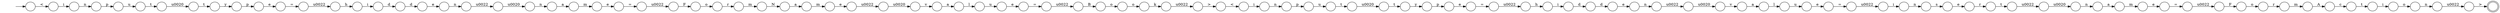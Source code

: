 digraph Automaton {
  rankdir = LR;
  0 [shape=circle,label=""];
  0 -> 8 [label="k"]
  1 [shape=circle,label=""];
  1 -> 56 [label="\u0022"]
  2 [shape=circle,label=""];
  2 -> 50 [label="d"]
  3 [shape=circle,label=""];
  3 -> 23 [label="t"]
  4 [shape=circle,label=""];
  4 -> 20 [label="n"]
  5 [shape=circle,label=""];
  5 -> 19 [label="t"]
  6 [shape=circle,label=""];
  6 -> 3 [label="\u0020"]
  7 [shape=circle,label=""];
  7 -> 97 [label="t"]
  8 [shape=circle,label=""];
  8 -> 53 [label="\u0022"]
  9 [shape=circle,label=""];
  9 -> 35 [label="m"]
  10 [shape=circle,label=""];
  10 -> 103 [label="\u0022"]
  11 [shape=circle,label=""];
  11 -> 9 [label="a"]
  12 [shape=circle,label=""];
  12 -> 71 [label="m"]
  13 [shape=circle,label=""];
  13 -> 94 [label="e"]
  14 [shape=circle,label=""];
  14 -> 48 [label="d"]
  15 [shape=circle,label=""];
  15 -> 61 [label="\u0020"]
  16 [shape=circle,label=""];
  16 -> 102 [label="e"]
  17 [shape=circle,label=""];
  17 -> 75 [label="i"]
  18 [shape=circle,label=""];
  18 -> 37 [label="n"]
  19 [shape=circle,label=""];
  19 -> 27 [label="\u0022"]
  20 [shape=circle,label=""];
  20 -> 85 [label="s"]
  21 [shape=circle,label=""];
  21 -> 11 [label="n"]
  22 [shape=circle,label=""];
  22 -> 34 [label="\u0020"]
  23 [shape=circle,label=""];
  23 -> 99 [label="y"]
  24 [shape=circle,label=""];
  24 -> 21 [label="\u0020"]
  25 [shape=circle,label=""];
  25 -> 46 [label="o"]
  26 [shape=circle,label=""];
  26 -> 43 [label="p"]
  27 [shape=circle,label=""];
  27 -> 91 [label="\u0020"]
  28 [shape=circle,label=""];
  28 -> 82 [label="A"]
  29 [shape=circle,label=""];
  29 -> 74 [label="\u0022"]
  30 [shape=circle,label=""];
  30 -> 39 [label="="]
  31 [shape=circle,label=""];
  31 -> 2 [label="i"]
  32 [shape=circle,label=""];
  32 -> 25 [label="F"]
  33 [shape=circle,label=""];
  33 -> 24 [label="\u0022"]
  34 [shape=circle,label=""];
  34 -> 84 [label="v"]
  35 [shape=circle,label=""];
  35 -> 64 [label="e"]
  36 [shape=circle,label=""];
  36 -> 65 [label="u"]
  37 [shape=circle,label=""];
  37 -> 22 [label="\u0022"]
  38 [shape=circle,label=""];
  38 -> 32 [label="\u0022"]
  39 [shape=circle,label=""];
  39 -> 87 [label="\u0022"]
  40 [shape=circle,label=""];
  40 -> 92 [label="n"]
  41 [shape=circle,label=""];
  41 -> 45 [label="="]
  42 [shape=circle,label=""];
  42 -> 80 [label="N"]
  43 [shape=circle,label=""];
  43 -> 89 [label="u"]
  44 [shape=circle,label=""];
  44 -> 93 [label="l"]
  45 [shape=circle,label=""];
  45 -> 51 [label="\u0022"]
  46 [shape=circle,label=""];
  46 -> 52 [label="r"]
  47 [shape=circle,label=""];
  47 -> 100 [label=">"]
  48 [shape=circle,label=""];
  48 -> 18 [label="e"]
  49 [shape=circle,label=""];
  49 -> 58 [label="y"]
  50 [shape=circle,label=""];
  50 -> 57 [label="d"]
  51 [shape=circle,label=""];
  51 -> 4 [label="i"]
  52 [shape=circle,label=""];
  52 -> 28 [label="m"]
  53 [shape=circle,label=""];
  53 -> 54 [label=">"]
  54 [shape=circle,label=""];
  54 -> 76 [label="<"]
  55 [shape=circle,label=""];
  55 -> 60 [label="l"]
  56 [shape=circle,label=""];
  56 -> 98 [label="F"]
  57 [shape=circle,label=""];
  57 -> 83 [label="e"]
  58 [shape=circle,label=""];
  58 -> 69 [label="p"]
  59 [shape=circle,label=""];
  59 -> 14 [label="d"]
  60 [shape=circle,label=""];
  60 -> 104 [label="u"]
  61 [shape=circle,label=""];
  61 -> 78 [label="v"]
  62 [shape=circle,label=""];
  62 -> 30 [label="e"]
  63 [shape=circle,label=""];
  63 -> 29 [label="="]
  64 [shape=circle,label=""];
  64 -> 1 [label="="]
  65 [shape=circle,label=""];
  65 -> 66 [label="t"]
  66 [shape=circle,label=""];
  66 -> 90 [label="\u0020"]
  67 [shape=circle,label=""];
  67 -> 40 [label="o"]
  68 [shape=circle,label=""];
  68 -> 73 [label="r"]
  69 [shape=circle,label=""];
  69 -> 63 [label="e"]
  70 [shape=circle,label=""];
  initial [shape=plaintext,label=""];
  initial -> 70
  70 -> 17 [label="<"]
  71 [shape=circle,label=""];
  71 -> 95 [label="e"]
  72 [shape=circle,label=""];
  72 -> 36 [label="p"]
  73 [shape=circle,label=""];
  73 -> 42 [label="m"]
  74 [shape=circle,label=""];
  74 -> 96 [label="h"]
  75 [shape=circle,label=""];
  75 -> 26 [label="n"]
  76 [shape=circle,label=""];
  76 -> 86 [label="i"]
  77 [shape=circle,label=""];
  77 -> 0 [label="o"]
  78 [shape=circle,label=""];
  78 -> 44 [label="a"]
  79 [shape=circle,label=""];
  79 -> 5 [label="r"]
  80 [shape=circle,label=""];
  80 -> 88 [label="a"]
  81 [shape=circle,label=""];
  81 -> 12 [label="a"]
  82 [shape=circle,label=""];
  82 -> 7 [label="c"]
  83 [shape=circle,label=""];
  83 -> 33 [label="n"]
  84 [shape=circle,label=""];
  84 -> 55 [label="a"]
  85 [shape=circle,label=""];
  85 -> 79 [label="e"]
  86 [shape=circle,label=""];
  86 -> 72 [label="n"]
  87 [shape=circle,label=""];
  87 -> 101 [label="B"]
  88 [shape=circle,label=""];
  88 -> 16 [label="m"]
  89 [shape=circle,label=""];
  89 -> 6 [label="t"]
  90 [shape=circle,label=""];
  90 -> 49 [label="t"]
  91 [shape=circle,label=""];
  91 -> 81 [label="n"]
  92 [shape=circle,label=""];
  92 -> 47 [label="\u0022"]
  93 [shape=circle,label=""];
  93 -> 62 [label="u"]
  94 [shape=circle,label=""];
  94 -> 10 [label="="]
  95 [shape=circle,label=""];
  95 -> 38 [label="="]
  96 [shape=circle,label=""];
  96 -> 59 [label="i"]
  97 [shape=circle,label=""];
  97 -> 67 [label="i"]
  98 [shape=circle,label=""];
  98 -> 68 [label="o"]
  99 [shape=circle,label=""];
  99 -> 13 [label="p"]
  100 [shape=doublecircle,label=""];
  101 [shape=circle,label=""];
  101 -> 77 [label="o"]
  102 [shape=circle,label=""];
  102 -> 15 [label="\u0022"]
  103 [shape=circle,label=""];
  103 -> 31 [label="h"]
  104 [shape=circle,label=""];
  104 -> 41 [label="e"]
}

